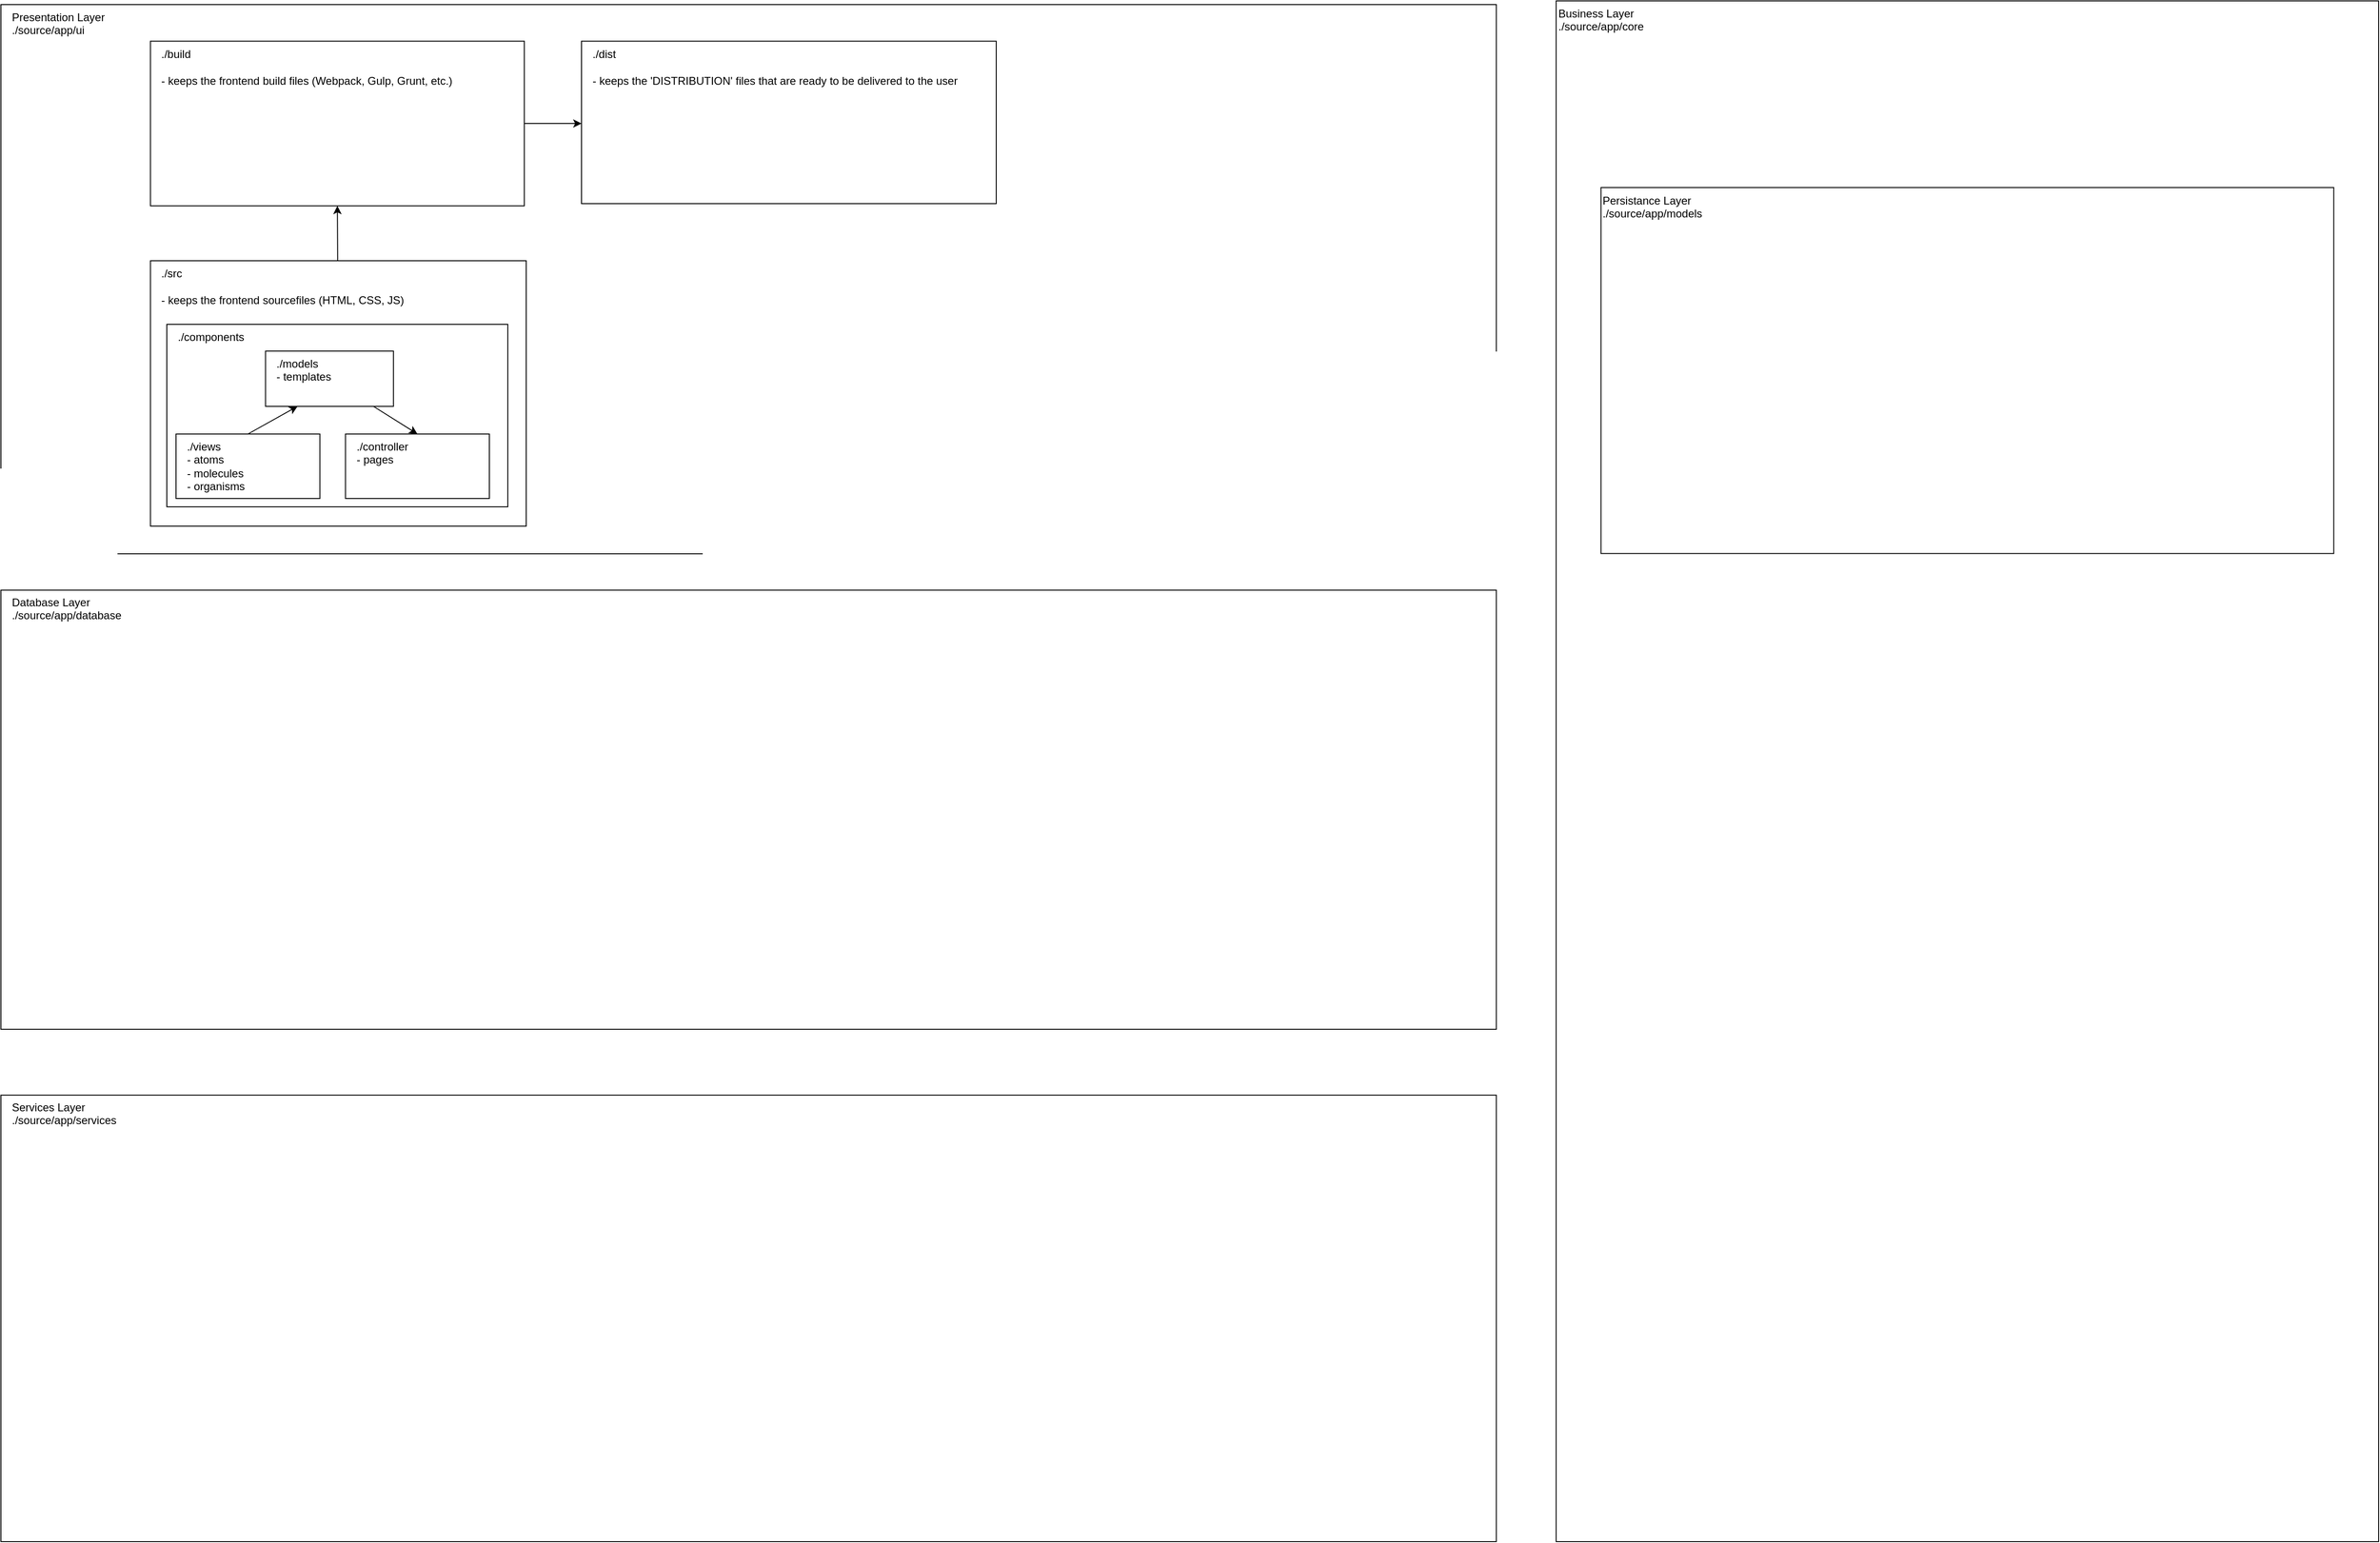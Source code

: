 <mxfile>
    <diagram id="-wzbGsMVc-z6QHt6eL8J" name="Page-1">
        <mxGraphModel dx="3023" dy="-31" grid="1" gridSize="10" guides="1" tooltips="1" connect="1" arrows="1" fold="1" page="1" pageScale="1" pageWidth="827" pageHeight="1169" math="0" shadow="0">
            <root>
                <mxCell id="0"/>
                <mxCell id="1" parent="0"/>
                <mxCell id="42" value="" style="group;spacingLeft=10;" parent="1" vertex="1" connectable="0">
                    <mxGeometry x="-800" y="1440" width="2580" height="1672" as="geometry"/>
                </mxCell>
                <mxCell id="26" value="Presentation Layer&lt;br&gt;./source/app/ui" style="rounded=0;whiteSpace=wrap;html=1;align=left;verticalAlign=top;spacingLeft=10;" parent="42" vertex="1">
                    <mxGeometry y="3.97" width="1622.64" height="596.03" as="geometry"/>
                </mxCell>
                <mxCell id="27" value="Business Layer&lt;br&gt;./source/app/core" style="rounded=0;whiteSpace=wrap;html=1;align=left;verticalAlign=top;" parent="42" vertex="1">
                    <mxGeometry x="1687.547" width="892.453" height="1672" as="geometry"/>
                </mxCell>
                <mxCell id="28" value="Services Layer&lt;br&gt;./source/app/services" style="rounded=0;whiteSpace=wrap;html=1;align=left;verticalAlign=top;spacingLeft=10;" parent="42" vertex="1">
                    <mxGeometry y="1187.48" width="1622.64" height="484.52" as="geometry"/>
                </mxCell>
                <mxCell id="29" value="Persistance Layer&lt;br&gt;./source/app/models&lt;span style=&quot;color: rgba(0 , 0 , 0 , 0) ; font-family: monospace ; font-size: 0px&quot;&gt;%3CmxGraphModel%3E%3Croot%3E%3CmxCell%20id%3D%220%22%2F%3E%3CmxCell%20id%3D%221%22%20parent%3D%220%22%2F%3E%3CmxCell%20id%3D%222%22%20value%3D%22Services%20Layer%26lt%3Bbr%26gt%3B.%2Fsource%2Fapp%2Fapis%22%20style%3D%22rounded%3D0%3BwhiteSpace%3Dwrap%3Bhtml%3D1%3Balign%3Dleft%3BverticalAlign%3Dtop%3B%22%20vertex%3D%221%22%20parent%3D%221%22%3E%3CmxGeometry%20x%3D%22280%22%20y%3D%222400%22%20width%3D%221590%22%20height%3D%22900%22%20as%3D%22geometry%22%2F%3E%3C%2FmxCell%3E%3C%2Froot%3E%3C%2FmxGraphModel%3E&lt;/span&gt;" style="rounded=0;whiteSpace=wrap;html=1;align=left;verticalAlign=top;" parent="42" vertex="1">
                    <mxGeometry x="1736.226" y="202.546" width="795.094" height="397.15" as="geometry"/>
                </mxCell>
                <mxCell id="30" value="Database Layer&lt;br&gt;./source/app/database" style="rounded=0;whiteSpace=wrap;html=1;align=left;verticalAlign=top;spacingLeft=10;" parent="42" vertex="1">
                    <mxGeometry y="639.411" width="1622.642" height="476.58" as="geometry"/>
                </mxCell>
                <mxCell id="32" value="./src&lt;br&gt;&lt;br&gt;- keeps the frontend sourcefiles (HTML, CSS, JS)" style="rounded=0;whiteSpace=wrap;html=1;align=left;verticalAlign=top;spacingLeft=10;" parent="42" vertex="1">
                    <mxGeometry x="162.26" y="281.98" width="407.74" height="288.02" as="geometry"/>
                </mxCell>
                <mxCell id="33" value="./build&lt;br&gt;&lt;br&gt;&lt;div style=&quot;&quot;&gt;&lt;span&gt;- keeps the frontend build files (Webpack, Gulp, Grunt, etc.)&amp;nbsp;&lt;/span&gt;&lt;/div&gt;" style="rounded=0;whiteSpace=wrap;html=1;align=left;verticalAlign=top;spacingLeft=10;" parent="42" vertex="1">
                    <mxGeometry x="162.257" y="43.686" width="405.66" height="178.717" as="geometry"/>
                </mxCell>
                <mxCell id="38" style="edgeStyle=none;html=1;entryX=0.5;entryY=1;entryDx=0;entryDy=0;" parent="42" source="32" target="33" edge="1">
                    <mxGeometry relative="1" as="geometry"/>
                </mxCell>
                <mxCell id="34" value="./dist&lt;br&gt;&lt;br&gt;&lt;div style=&quot;&quot;&gt;&lt;span&gt;- keeps the 'DISTRIBUTION' files that are ready to be delivered to the user&lt;/span&gt;&lt;/div&gt;" style="rounded=0;whiteSpace=wrap;html=1;align=left;verticalAlign=top;spacingLeft=10;" parent="42" vertex="1">
                    <mxGeometry x="630" y="43.69" width="450" height="176.31" as="geometry"/>
                </mxCell>
                <mxCell id="39" style="edgeStyle=none;html=1;exitX=1;exitY=0.5;exitDx=0;exitDy=0;" parent="42" source="33" edge="1">
                    <mxGeometry relative="1" as="geometry">
                        <mxPoint x="630" y="133" as="targetPoint"/>
                    </mxGeometry>
                </mxCell>
                <mxCell id="41" value="./components" style="rounded=0;whiteSpace=wrap;html=1;align=left;verticalAlign=top;spacingLeft=10;" parent="42" vertex="1">
                    <mxGeometry x="180" y="351" width="370" height="198" as="geometry"/>
                </mxCell>
                <mxCell id="31" value="" style="group" parent="42" vertex="1" connectable="0">
                    <mxGeometry x="190" y="380" width="340" height="160" as="geometry"/>
                </mxCell>
                <mxCell id="3" value="./models&lt;br&gt;- templates" style="rounded=0;whiteSpace=wrap;html=1;align=left;verticalAlign=top;spacingLeft=10;" parent="31" vertex="1">
                    <mxGeometry x="97.143" width="138.776" height="60.0" as="geometry"/>
                </mxCell>
                <mxCell id="12" style="edgeStyle=none;html=1;exitX=0.5;exitY=0;exitDx=0;exitDy=0;entryX=0.25;entryY=1;entryDx=0;entryDy=0;" parent="31" source="4" target="3" edge="1">
                    <mxGeometry relative="1" as="geometry"/>
                </mxCell>
                <mxCell id="4" value="./views&lt;br&gt;- atoms &lt;br&gt;- molecules &lt;br&gt;- organisms" style="rounded=0;whiteSpace=wrap;html=1;align=left;verticalAlign=top;spacingLeft=10;" parent="31" vertex="1">
                    <mxGeometry y="90" width="156.122" height="70" as="geometry"/>
                </mxCell>
                <mxCell id="5" value="./controller&lt;br&gt;- pages" style="rounded=0;whiteSpace=wrap;html=1;align=left;verticalAlign=top;spacingLeft=10;" parent="31" vertex="1">
                    <mxGeometry x="183.879" y="90" width="156.121" height="70" as="geometry"/>
                </mxCell>
                <mxCell id="13" style="edgeStyle=none;html=1;entryX=0.5;entryY=0;entryDx=0;entryDy=0;" parent="31" source="3" target="5" edge="1">
                    <mxGeometry relative="1" as="geometry"/>
                </mxCell>
            </root>
        </mxGraphModel>
    </diagram>
</mxfile>